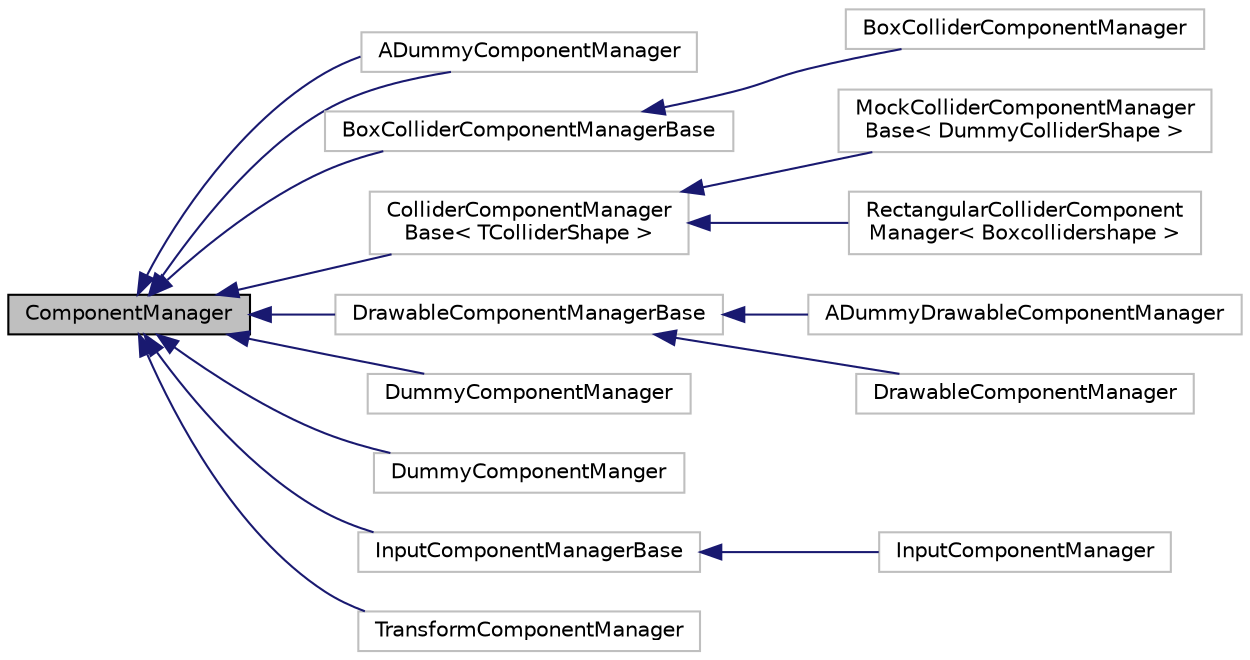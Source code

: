 digraph "ComponentManager"
{
 // LATEX_PDF_SIZE
  edge [fontname="Helvetica",fontsize="10",labelfontname="Helvetica",labelfontsize="10"];
  node [fontname="Helvetica",fontsize="10",shape=record];
  rankdir="LR";
  Node1 [label="ComponentManager",height=0.2,width=0.4,color="black", fillcolor="grey75", style="filled", fontcolor="black",tooltip=" "];
  Node1 -> Node2 [dir="back",color="midnightblue",fontsize="10",style="solid",fontname="Helvetica"];
  Node2 [label="ADummyComponentManager",height=0.2,width=0.4,color="grey75", fillcolor="white", style="filled",URL="$struct_a_dummy_component_manager.html",tooltip=" "];
  Node1 -> Node2 [dir="back",color="midnightblue",fontsize="10",style="solid",fontname="Helvetica"];
  Node1 -> Node3 [dir="back",color="midnightblue",fontsize="10",style="solid",fontname="Helvetica"];
  Node3 [label="BoxColliderComponentManagerBase",height=0.2,width=0.4,color="grey75", fillcolor="white", style="filled",URL="$struct_box_collider_component_manager_base.html",tooltip=" "];
  Node3 -> Node4 [dir="back",color="midnightblue",fontsize="10",style="solid",fontname="Helvetica"];
  Node4 [label="BoxColliderComponentManager",height=0.2,width=0.4,color="grey75", fillcolor="white", style="filled",URL="$class_box_collider_component_manager.html",tooltip=" "];
  Node1 -> Node5 [dir="back",color="midnightblue",fontsize="10",style="solid",fontname="Helvetica"];
  Node5 [label="ColliderComponentManager\lBase\< TColliderShape \>",height=0.2,width=0.4,color="grey75", fillcolor="white", style="filled",URL="$class_collider_component_manager_base.html",tooltip=" "];
  Node5 -> Node6 [dir="back",color="midnightblue",fontsize="10",style="solid",fontname="Helvetica"];
  Node6 [label="MockColliderComponentManager\lBase\< DummyColliderShape \>",height=0.2,width=0.4,color="grey75", fillcolor="white", style="filled",URL="$struct_mock_collider_component_manager_base.html",tooltip=" "];
  Node5 -> Node7 [dir="back",color="midnightblue",fontsize="10",style="solid",fontname="Helvetica"];
  Node7 [label="RectangularColliderComponent\lManager\< Boxcollidershape \>",height=0.2,width=0.4,color="grey75", fillcolor="white", style="filled",URL="$class_rectangular_collider_component_manager.html",tooltip=" "];
  Node1 -> Node8 [dir="back",color="midnightblue",fontsize="10",style="solid",fontname="Helvetica"];
  Node8 [label="DrawableComponentManagerBase",height=0.2,width=0.4,color="grey75", fillcolor="white", style="filled",URL="$class_drawable_component_manager_base.html",tooltip=" "];
  Node8 -> Node9 [dir="back",color="midnightblue",fontsize="10",style="solid",fontname="Helvetica"];
  Node9 [label="ADummyDrawableComponentManager",height=0.2,width=0.4,color="grey75", fillcolor="white", style="filled",URL="$struct_a_dummy_drawable_component_manager.html",tooltip=" "];
  Node8 -> Node10 [dir="back",color="midnightblue",fontsize="10",style="solid",fontname="Helvetica"];
  Node10 [label="DrawableComponentManager",height=0.2,width=0.4,color="grey75", fillcolor="white", style="filled",URL="$class_drawable_component_manager.html",tooltip=" "];
  Node1 -> Node11 [dir="back",color="midnightblue",fontsize="10",style="solid",fontname="Helvetica"];
  Node11 [label="DummyComponentManager",height=0.2,width=0.4,color="grey75", fillcolor="white", style="filled",URL="$struct_dummy_component_manager.html",tooltip=" "];
  Node1 -> Node12 [dir="back",color="midnightblue",fontsize="10",style="solid",fontname="Helvetica"];
  Node12 [label="DummyComponentManger",height=0.2,width=0.4,color="grey75", fillcolor="white", style="filled",URL="$struct_dummy_component_manger.html",tooltip=" "];
  Node1 -> Node13 [dir="back",color="midnightblue",fontsize="10",style="solid",fontname="Helvetica"];
  Node13 [label="InputComponentManagerBase",height=0.2,width=0.4,color="grey75", fillcolor="white", style="filled",URL="$class_input_component_manager_base.html",tooltip=" "];
  Node13 -> Node14 [dir="back",color="midnightblue",fontsize="10",style="solid",fontname="Helvetica"];
  Node14 [label="InputComponentManager",height=0.2,width=0.4,color="grey75", fillcolor="white", style="filled",URL="$class_input_component_manager.html",tooltip=" "];
  Node1 -> Node15 [dir="back",color="midnightblue",fontsize="10",style="solid",fontname="Helvetica"];
  Node15 [label="TransformComponentManager",height=0.2,width=0.4,color="grey75", fillcolor="white", style="filled",URL="$class_transform_component_manager.html",tooltip=" "];
}
